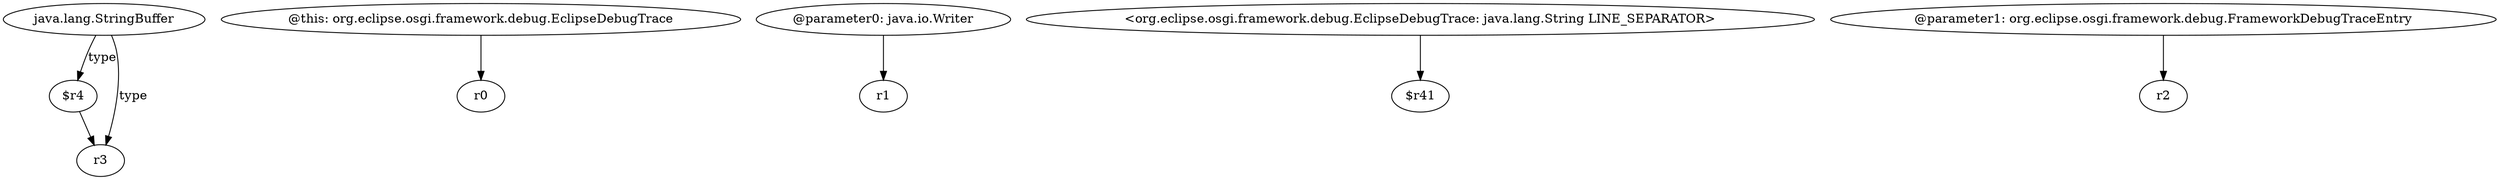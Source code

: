digraph g {
0[label="$r4"]
1[label="r3"]
0->1[label=""]
2[label="@this: org.eclipse.osgi.framework.debug.EclipseDebugTrace"]
3[label="r0"]
2->3[label=""]
4[label="@parameter0: java.io.Writer"]
5[label="r1"]
4->5[label=""]
6[label="java.lang.StringBuffer"]
6->0[label="type"]
6->1[label="type"]
7[label="<org.eclipse.osgi.framework.debug.EclipseDebugTrace: java.lang.String LINE_SEPARATOR>"]
8[label="$r41"]
7->8[label=""]
9[label="@parameter1: org.eclipse.osgi.framework.debug.FrameworkDebugTraceEntry"]
10[label="r2"]
9->10[label=""]
}